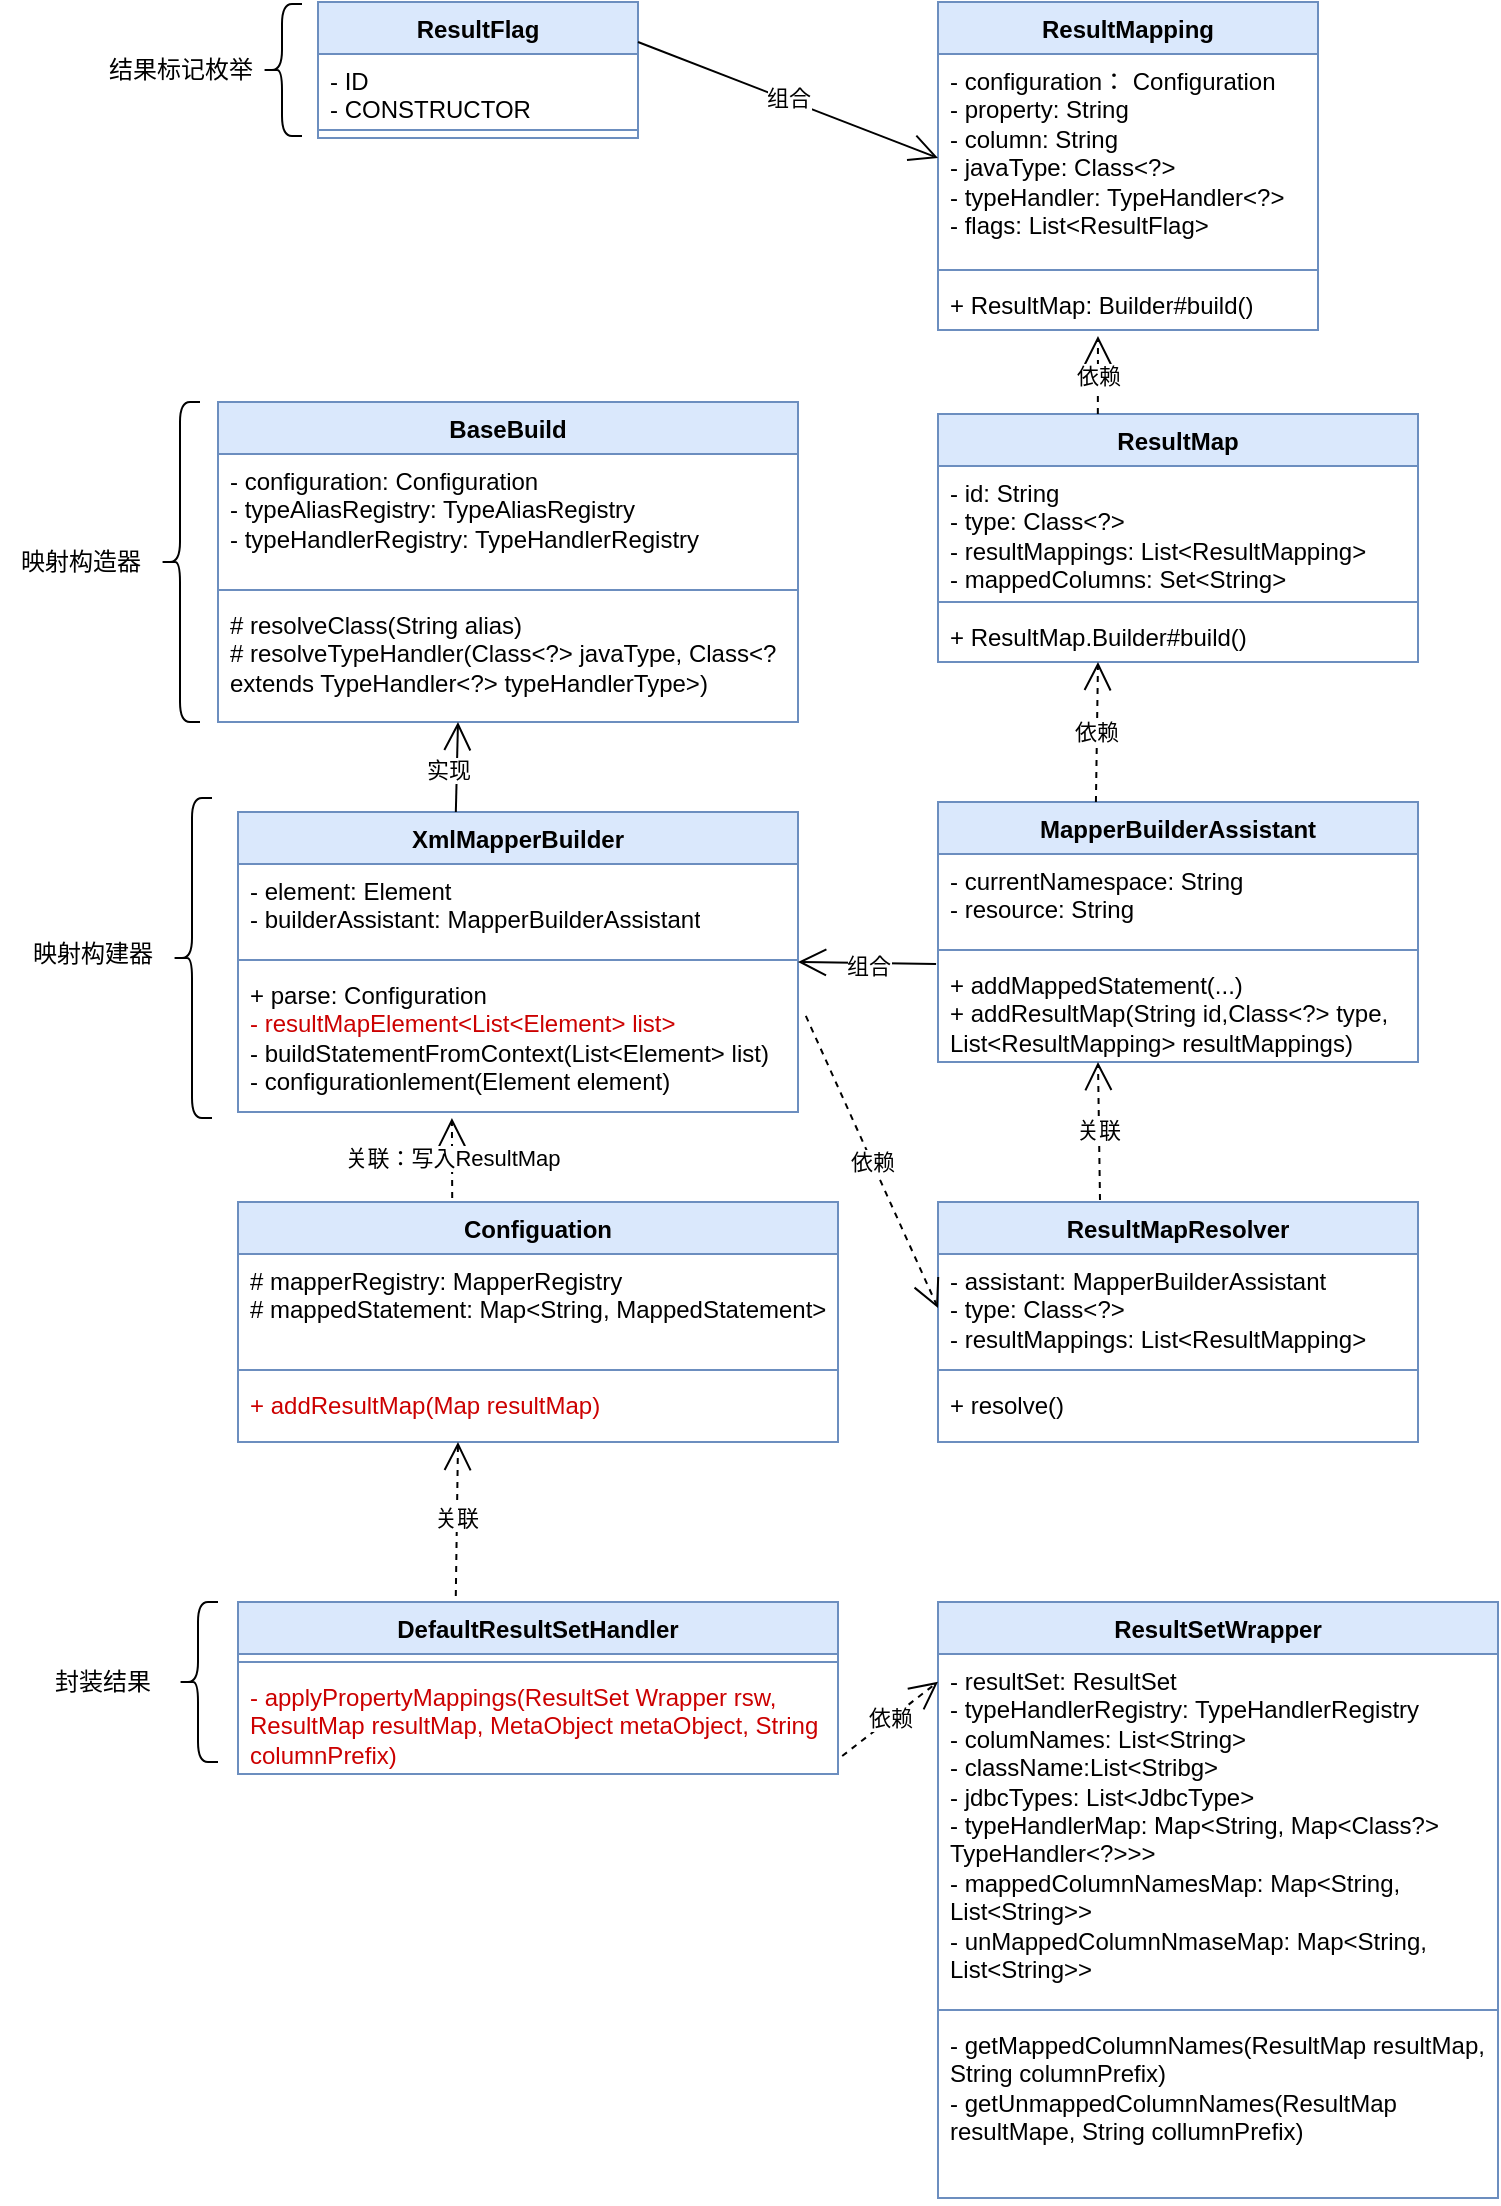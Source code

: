 <mxfile version="21.7.5" type="github">
  <diagram name="第 1 页" id="VKKXL5Xw878F552quRVA">
    <mxGraphModel dx="2261" dy="758" grid="1" gridSize="10" guides="1" tooltips="1" connect="1" arrows="1" fold="1" page="1" pageScale="1" pageWidth="827" pageHeight="1169" math="0" shadow="0">
      <root>
        <mxCell id="0" />
        <mxCell id="1" parent="0" />
        <mxCell id="oHe5jLUK7dlvXsf7zW55-1" value="ResultFlag" style="swimlane;fontStyle=1;align=center;verticalAlign=top;childLayout=stackLayout;horizontal=1;startSize=26;horizontalStack=0;resizeParent=1;resizeParentMax=0;resizeLast=0;collapsible=1;marginBottom=0;whiteSpace=wrap;html=1;fillColor=#dae8fc;strokeColor=#6c8ebf;" vertex="1" parent="1">
          <mxGeometry x="90" y="40" width="160" height="68" as="geometry" />
        </mxCell>
        <mxCell id="oHe5jLUK7dlvXsf7zW55-2" value="- ID&lt;br&gt;- CONSTRUCTOR" style="text;strokeColor=none;fillColor=none;align=left;verticalAlign=top;spacingLeft=4;spacingRight=4;overflow=hidden;rotatable=0;points=[[0,0.5],[1,0.5]];portConstraint=eastwest;whiteSpace=wrap;html=1;" vertex="1" parent="oHe5jLUK7dlvXsf7zW55-1">
          <mxGeometry y="26" width="160" height="34" as="geometry" />
        </mxCell>
        <mxCell id="oHe5jLUK7dlvXsf7zW55-3" value="" style="line;strokeWidth=1;fillColor=none;align=left;verticalAlign=middle;spacingTop=-1;spacingLeft=3;spacingRight=3;rotatable=0;labelPosition=right;points=[];portConstraint=eastwest;strokeColor=inherit;" vertex="1" parent="oHe5jLUK7dlvXsf7zW55-1">
          <mxGeometry y="60" width="160" height="8" as="geometry" />
        </mxCell>
        <mxCell id="oHe5jLUK7dlvXsf7zW55-5" value="ResultMapping" style="swimlane;fontStyle=1;align=center;verticalAlign=top;childLayout=stackLayout;horizontal=1;startSize=26;horizontalStack=0;resizeParent=1;resizeParentMax=0;resizeLast=0;collapsible=1;marginBottom=0;whiteSpace=wrap;html=1;fillColor=#dae8fc;strokeColor=#6c8ebf;" vertex="1" parent="1">
          <mxGeometry x="400" y="40" width="190" height="164" as="geometry" />
        </mxCell>
        <mxCell id="oHe5jLUK7dlvXsf7zW55-6" value="- configuration： Configuration&lt;br&gt;- property: String&lt;br&gt;- column: String&lt;br&gt;- javaType: Class&amp;lt;?&amp;gt;&lt;br&gt;- typeHandler: TypeHandler&amp;lt;?&amp;gt;&lt;br&gt;- flags: List&amp;lt;ResultFlag&amp;gt;" style="text;strokeColor=none;fillColor=none;align=left;verticalAlign=top;spacingLeft=4;spacingRight=4;overflow=hidden;rotatable=0;points=[[0,0.5],[1,0.5]];portConstraint=eastwest;whiteSpace=wrap;html=1;" vertex="1" parent="oHe5jLUK7dlvXsf7zW55-5">
          <mxGeometry y="26" width="190" height="104" as="geometry" />
        </mxCell>
        <mxCell id="oHe5jLUK7dlvXsf7zW55-7" value="" style="line;strokeWidth=1;fillColor=none;align=left;verticalAlign=middle;spacingTop=-1;spacingLeft=3;spacingRight=3;rotatable=0;labelPosition=right;points=[];portConstraint=eastwest;strokeColor=inherit;" vertex="1" parent="oHe5jLUK7dlvXsf7zW55-5">
          <mxGeometry y="130" width="190" height="8" as="geometry" />
        </mxCell>
        <mxCell id="oHe5jLUK7dlvXsf7zW55-8" value="+ ResultMap: Builder#build()" style="text;strokeColor=none;fillColor=none;align=left;verticalAlign=top;spacingLeft=4;spacingRight=4;overflow=hidden;rotatable=0;points=[[0,0.5],[1,0.5]];portConstraint=eastwest;whiteSpace=wrap;html=1;" vertex="1" parent="oHe5jLUK7dlvXsf7zW55-5">
          <mxGeometry y="138" width="190" height="26" as="geometry" />
        </mxCell>
        <mxCell id="oHe5jLUK7dlvXsf7zW55-9" value="ResultMap" style="swimlane;fontStyle=1;align=center;verticalAlign=top;childLayout=stackLayout;horizontal=1;startSize=26;horizontalStack=0;resizeParent=1;resizeParentMax=0;resizeLast=0;collapsible=1;marginBottom=0;whiteSpace=wrap;html=1;fillColor=#dae8fc;strokeColor=#6c8ebf;" vertex="1" parent="1">
          <mxGeometry x="400" y="246" width="240" height="124" as="geometry" />
        </mxCell>
        <mxCell id="oHe5jLUK7dlvXsf7zW55-10" value="- id: String&lt;br&gt;- type: Class&amp;lt;?&amp;gt;&lt;br&gt;- resultMappings: List&amp;lt;ResultMapping&amp;gt;&lt;br&gt;- mappedColumns: Set&amp;lt;String&amp;gt;" style="text;strokeColor=none;fillColor=none;align=left;verticalAlign=top;spacingLeft=4;spacingRight=4;overflow=hidden;rotatable=0;points=[[0,0.5],[1,0.5]];portConstraint=eastwest;whiteSpace=wrap;html=1;" vertex="1" parent="oHe5jLUK7dlvXsf7zW55-9">
          <mxGeometry y="26" width="240" height="64" as="geometry" />
        </mxCell>
        <mxCell id="oHe5jLUK7dlvXsf7zW55-11" value="" style="line;strokeWidth=1;fillColor=none;align=left;verticalAlign=middle;spacingTop=-1;spacingLeft=3;spacingRight=3;rotatable=0;labelPosition=right;points=[];portConstraint=eastwest;strokeColor=inherit;" vertex="1" parent="oHe5jLUK7dlvXsf7zW55-9">
          <mxGeometry y="90" width="240" height="8" as="geometry" />
        </mxCell>
        <mxCell id="oHe5jLUK7dlvXsf7zW55-12" value="+ ResultMap.Builder#build()" style="text;strokeColor=none;fillColor=none;align=left;verticalAlign=top;spacingLeft=4;spacingRight=4;overflow=hidden;rotatable=0;points=[[0,0.5],[1,0.5]];portConstraint=eastwest;whiteSpace=wrap;html=1;" vertex="1" parent="oHe5jLUK7dlvXsf7zW55-9">
          <mxGeometry y="98" width="240" height="26" as="geometry" />
        </mxCell>
        <mxCell id="oHe5jLUK7dlvXsf7zW55-13" value="BaseBuild" style="swimlane;fontStyle=1;align=center;verticalAlign=top;childLayout=stackLayout;horizontal=1;startSize=26;horizontalStack=0;resizeParent=1;resizeParentMax=0;resizeLast=0;collapsible=1;marginBottom=0;whiteSpace=wrap;html=1;fillColor=#dae8fc;strokeColor=#6c8ebf;" vertex="1" parent="1">
          <mxGeometry x="40" y="240" width="290" height="160" as="geometry" />
        </mxCell>
        <mxCell id="oHe5jLUK7dlvXsf7zW55-14" value="- configuration: Configuration&lt;br&gt;- typeAliasRegistry: TypeAliasRegistry&lt;br&gt;- typeHandlerRegistry: TypeHandlerRegistry" style="text;strokeColor=none;fillColor=none;align=left;verticalAlign=top;spacingLeft=4;spacingRight=4;overflow=hidden;rotatable=0;points=[[0,0.5],[1,0.5]];portConstraint=eastwest;whiteSpace=wrap;html=1;" vertex="1" parent="oHe5jLUK7dlvXsf7zW55-13">
          <mxGeometry y="26" width="290" height="64" as="geometry" />
        </mxCell>
        <mxCell id="oHe5jLUK7dlvXsf7zW55-15" value="" style="line;strokeWidth=1;fillColor=none;align=left;verticalAlign=middle;spacingTop=-1;spacingLeft=3;spacingRight=3;rotatable=0;labelPosition=right;points=[];portConstraint=eastwest;strokeColor=inherit;" vertex="1" parent="oHe5jLUK7dlvXsf7zW55-13">
          <mxGeometry y="90" width="290" height="8" as="geometry" />
        </mxCell>
        <mxCell id="oHe5jLUK7dlvXsf7zW55-16" value="# resolveClass(String alias)&lt;br&gt;# resolveTypeHandler(Class&amp;lt;?&amp;gt; javaType, Class&amp;lt;? extends TypeHandler&amp;lt;?&amp;gt; typeHandlerType&amp;gt;)" style="text;strokeColor=none;fillColor=none;align=left;verticalAlign=top;spacingLeft=4;spacingRight=4;overflow=hidden;rotatable=0;points=[[0,0.5],[1,0.5]];portConstraint=eastwest;whiteSpace=wrap;html=1;" vertex="1" parent="oHe5jLUK7dlvXsf7zW55-13">
          <mxGeometry y="98" width="290" height="62" as="geometry" />
        </mxCell>
        <mxCell id="oHe5jLUK7dlvXsf7zW55-25" value="MapperBuilderAssistant" style="swimlane;fontStyle=1;align=center;verticalAlign=top;childLayout=stackLayout;horizontal=1;startSize=26;horizontalStack=0;resizeParent=1;resizeParentMax=0;resizeLast=0;collapsible=1;marginBottom=0;whiteSpace=wrap;html=1;fillColor=#dae8fc;strokeColor=#6c8ebf;" vertex="1" parent="1">
          <mxGeometry x="400" y="440" width="240" height="130" as="geometry" />
        </mxCell>
        <mxCell id="oHe5jLUK7dlvXsf7zW55-26" value="- currentNamespace: String&lt;br&gt;- resource: String" style="text;strokeColor=none;fillColor=none;align=left;verticalAlign=top;spacingLeft=4;spacingRight=4;overflow=hidden;rotatable=0;points=[[0,0.5],[1,0.5]];portConstraint=eastwest;whiteSpace=wrap;html=1;" vertex="1" parent="oHe5jLUK7dlvXsf7zW55-25">
          <mxGeometry y="26" width="240" height="44" as="geometry" />
        </mxCell>
        <mxCell id="oHe5jLUK7dlvXsf7zW55-27" value="" style="line;strokeWidth=1;fillColor=none;align=left;verticalAlign=middle;spacingTop=-1;spacingLeft=3;spacingRight=3;rotatable=0;labelPosition=right;points=[];portConstraint=eastwest;strokeColor=inherit;" vertex="1" parent="oHe5jLUK7dlvXsf7zW55-25">
          <mxGeometry y="70" width="240" height="8" as="geometry" />
        </mxCell>
        <mxCell id="oHe5jLUK7dlvXsf7zW55-28" value="+ addMappedStatement(...)&lt;br&gt;+ addResultMap(String id,Class&amp;lt;?&amp;gt; type, List&amp;lt;ResultMapping&amp;gt; resultMappings)" style="text;strokeColor=none;fillColor=none;align=left;verticalAlign=top;spacingLeft=4;spacingRight=4;overflow=hidden;rotatable=0;points=[[0,0.5],[1,0.5]];portConstraint=eastwest;whiteSpace=wrap;html=1;" vertex="1" parent="oHe5jLUK7dlvXsf7zW55-25">
          <mxGeometry y="78" width="240" height="52" as="geometry" />
        </mxCell>
        <mxCell id="oHe5jLUK7dlvXsf7zW55-29" value="XmlMapperBuilder" style="swimlane;fontStyle=1;align=center;verticalAlign=top;childLayout=stackLayout;horizontal=1;startSize=26;horizontalStack=0;resizeParent=1;resizeParentMax=0;resizeLast=0;collapsible=1;marginBottom=0;whiteSpace=wrap;html=1;fillColor=#dae8fc;strokeColor=#6c8ebf;" vertex="1" parent="1">
          <mxGeometry x="50" y="445" width="280" height="150" as="geometry" />
        </mxCell>
        <mxCell id="oHe5jLUK7dlvXsf7zW55-30" value="- element: Element&lt;br&gt;- builderAssistant: MapperBuilderAssistant" style="text;strokeColor=none;fillColor=none;align=left;verticalAlign=top;spacingLeft=4;spacingRight=4;overflow=hidden;rotatable=0;points=[[0,0.5],[1,0.5]];portConstraint=eastwest;whiteSpace=wrap;html=1;" vertex="1" parent="oHe5jLUK7dlvXsf7zW55-29">
          <mxGeometry y="26" width="280" height="44" as="geometry" />
        </mxCell>
        <mxCell id="oHe5jLUK7dlvXsf7zW55-31" value="" style="line;strokeWidth=1;fillColor=none;align=left;verticalAlign=middle;spacingTop=-1;spacingLeft=3;spacingRight=3;rotatable=0;labelPosition=right;points=[];portConstraint=eastwest;strokeColor=inherit;" vertex="1" parent="oHe5jLUK7dlvXsf7zW55-29">
          <mxGeometry y="70" width="280" height="8" as="geometry" />
        </mxCell>
        <mxCell id="oHe5jLUK7dlvXsf7zW55-32" value="+ parse: Configuration&lt;br&gt;&lt;font color=&quot;#cc0000&quot;&gt;- resultMapElement&amp;lt;List&amp;lt;Element&amp;gt; list&amp;gt;&lt;/font&gt;&lt;br&gt;- buildStatementFromContext(List&amp;lt;Element&amp;gt; list)&lt;br&gt;- configurationlement(Element element)" style="text;strokeColor=none;fillColor=none;align=left;verticalAlign=top;spacingLeft=4;spacingRight=4;overflow=hidden;rotatable=0;points=[[0,0.5],[1,0.5]];portConstraint=eastwest;whiteSpace=wrap;html=1;" vertex="1" parent="oHe5jLUK7dlvXsf7zW55-29">
          <mxGeometry y="78" width="280" height="72" as="geometry" />
        </mxCell>
        <mxCell id="oHe5jLUK7dlvXsf7zW55-38" value="ResultMapResolver" style="swimlane;fontStyle=1;align=center;verticalAlign=top;childLayout=stackLayout;horizontal=1;startSize=26;horizontalStack=0;resizeParent=1;resizeParentMax=0;resizeLast=0;collapsible=1;marginBottom=0;whiteSpace=wrap;html=1;fillColor=#dae8fc;strokeColor=#6c8ebf;" vertex="1" parent="1">
          <mxGeometry x="400" y="640" width="240" height="120" as="geometry" />
        </mxCell>
        <mxCell id="oHe5jLUK7dlvXsf7zW55-39" value="- assistant: MapperBuilderAssistant&lt;br&gt;- type: Class&amp;lt;?&amp;gt;&lt;br&gt;- resultMappings: List&amp;lt;ResultMapping&amp;gt;" style="text;strokeColor=none;fillColor=none;align=left;verticalAlign=top;spacingLeft=4;spacingRight=4;overflow=hidden;rotatable=0;points=[[0,0.5],[1,0.5]];portConstraint=eastwest;whiteSpace=wrap;html=1;" vertex="1" parent="oHe5jLUK7dlvXsf7zW55-38">
          <mxGeometry y="26" width="240" height="54" as="geometry" />
        </mxCell>
        <mxCell id="oHe5jLUK7dlvXsf7zW55-40" value="" style="line;strokeWidth=1;fillColor=none;align=left;verticalAlign=middle;spacingTop=-1;spacingLeft=3;spacingRight=3;rotatable=0;labelPosition=right;points=[];portConstraint=eastwest;strokeColor=inherit;" vertex="1" parent="oHe5jLUK7dlvXsf7zW55-38">
          <mxGeometry y="80" width="240" height="8" as="geometry" />
        </mxCell>
        <mxCell id="oHe5jLUK7dlvXsf7zW55-41" value="+ resolve()" style="text;strokeColor=none;fillColor=none;align=left;verticalAlign=top;spacingLeft=4;spacingRight=4;overflow=hidden;rotatable=0;points=[[0,0.5],[1,0.5]];portConstraint=eastwest;whiteSpace=wrap;html=1;" vertex="1" parent="oHe5jLUK7dlvXsf7zW55-38">
          <mxGeometry y="88" width="240" height="32" as="geometry" />
        </mxCell>
        <mxCell id="oHe5jLUK7dlvXsf7zW55-42" value="Configuation" style="swimlane;fontStyle=1;align=center;verticalAlign=top;childLayout=stackLayout;horizontal=1;startSize=26;horizontalStack=0;resizeParent=1;resizeParentMax=0;resizeLast=0;collapsible=1;marginBottom=0;whiteSpace=wrap;html=1;fillColor=#dae8fc;strokeColor=#6c8ebf;" vertex="1" parent="1">
          <mxGeometry x="50" y="640" width="300" height="120" as="geometry" />
        </mxCell>
        <mxCell id="oHe5jLUK7dlvXsf7zW55-43" value="# mapperRegistry: MapperRegistry&lt;br&gt;# mappedStatement: Map&amp;lt;String, MappedStatement&amp;gt;" style="text;strokeColor=none;fillColor=none;align=left;verticalAlign=top;spacingLeft=4;spacingRight=4;overflow=hidden;rotatable=0;points=[[0,0.5],[1,0.5]];portConstraint=eastwest;whiteSpace=wrap;html=1;" vertex="1" parent="oHe5jLUK7dlvXsf7zW55-42">
          <mxGeometry y="26" width="300" height="54" as="geometry" />
        </mxCell>
        <mxCell id="oHe5jLUK7dlvXsf7zW55-44" value="" style="line;strokeWidth=1;fillColor=none;align=left;verticalAlign=middle;spacingTop=-1;spacingLeft=3;spacingRight=3;rotatable=0;labelPosition=right;points=[];portConstraint=eastwest;strokeColor=inherit;" vertex="1" parent="oHe5jLUK7dlvXsf7zW55-42">
          <mxGeometry y="80" width="300" height="8" as="geometry" />
        </mxCell>
        <mxCell id="oHe5jLUK7dlvXsf7zW55-45" value="&lt;font color=&quot;#cc0000&quot;&gt;+ addResultMap(Map resultMap)&lt;/font&gt;" style="text;strokeColor=none;fillColor=none;align=left;verticalAlign=top;spacingLeft=4;spacingRight=4;overflow=hidden;rotatable=0;points=[[0,0.5],[1,0.5]];portConstraint=eastwest;whiteSpace=wrap;html=1;" vertex="1" parent="oHe5jLUK7dlvXsf7zW55-42">
          <mxGeometry y="88" width="300" height="32" as="geometry" />
        </mxCell>
        <mxCell id="oHe5jLUK7dlvXsf7zW55-46" value="ResultSetWrapper" style="swimlane;fontStyle=1;align=center;verticalAlign=top;childLayout=stackLayout;horizontal=1;startSize=26;horizontalStack=0;resizeParent=1;resizeParentMax=0;resizeLast=0;collapsible=1;marginBottom=0;whiteSpace=wrap;html=1;fillColor=#dae8fc;strokeColor=#6c8ebf;" vertex="1" parent="1">
          <mxGeometry x="400" y="840" width="280" height="298" as="geometry" />
        </mxCell>
        <mxCell id="oHe5jLUK7dlvXsf7zW55-47" value="- resultSet: ResultSet&lt;br&gt;- typeHandlerRegistry: TypeHandlerRegistry&lt;br&gt;- columNames: List&amp;lt;String&amp;gt;&lt;br&gt;- className:List&amp;lt;Stribg&amp;gt;&lt;br&gt;- jdbcTypes: List&amp;lt;JdbcType&amp;gt;&lt;br&gt;- typeHandlerMap: Map&amp;lt;String, Map&amp;lt;Class?&amp;gt; TypeHandler&amp;lt;?&amp;gt;&amp;gt;&amp;gt;&lt;br&gt;- mappedColumnNamesMap: Map&amp;lt;String, List&amp;lt;String&amp;gt;&amp;gt;&lt;br&gt;- unMappedColumnNmaseMap: Map&amp;lt;String, List&amp;lt;String&amp;gt;&amp;gt;" style="text;strokeColor=none;fillColor=none;align=left;verticalAlign=top;spacingLeft=4;spacingRight=4;overflow=hidden;rotatable=0;points=[[0,0.5],[1,0.5]];portConstraint=eastwest;whiteSpace=wrap;html=1;" vertex="1" parent="oHe5jLUK7dlvXsf7zW55-46">
          <mxGeometry y="26" width="280" height="174" as="geometry" />
        </mxCell>
        <mxCell id="oHe5jLUK7dlvXsf7zW55-48" value="" style="line;strokeWidth=1;fillColor=none;align=left;verticalAlign=middle;spacingTop=-1;spacingLeft=3;spacingRight=3;rotatable=0;labelPosition=right;points=[];portConstraint=eastwest;strokeColor=inherit;" vertex="1" parent="oHe5jLUK7dlvXsf7zW55-46">
          <mxGeometry y="200" width="280" height="8" as="geometry" />
        </mxCell>
        <mxCell id="oHe5jLUK7dlvXsf7zW55-49" value="- getMappedColumnNames(ResultMap resultMap, String columnPrefix)&lt;br&gt;- getUnmappedColumnNames(ResultMap resultMape, String collumnPrefix)" style="text;strokeColor=none;fillColor=none;align=left;verticalAlign=top;spacingLeft=4;spacingRight=4;overflow=hidden;rotatable=0;points=[[0,0.5],[1,0.5]];portConstraint=eastwest;whiteSpace=wrap;html=1;" vertex="1" parent="oHe5jLUK7dlvXsf7zW55-46">
          <mxGeometry y="208" width="280" height="90" as="geometry" />
        </mxCell>
        <mxCell id="oHe5jLUK7dlvXsf7zW55-55" value="DefaultResultSetHandler" style="swimlane;fontStyle=1;align=center;verticalAlign=top;childLayout=stackLayout;horizontal=1;startSize=26;horizontalStack=0;resizeParent=1;resizeParentMax=0;resizeLast=0;collapsible=1;marginBottom=0;whiteSpace=wrap;html=1;fillColor=#dae8fc;strokeColor=#6c8ebf;" vertex="1" parent="1">
          <mxGeometry x="50" y="840" width="300" height="86" as="geometry" />
        </mxCell>
        <mxCell id="oHe5jLUK7dlvXsf7zW55-57" value="" style="line;strokeWidth=1;fillColor=none;align=left;verticalAlign=middle;spacingTop=-1;spacingLeft=3;spacingRight=3;rotatable=0;labelPosition=right;points=[];portConstraint=eastwest;strokeColor=inherit;" vertex="1" parent="oHe5jLUK7dlvXsf7zW55-55">
          <mxGeometry y="26" width="300" height="8" as="geometry" />
        </mxCell>
        <mxCell id="oHe5jLUK7dlvXsf7zW55-58" value="&lt;font color=&quot;#cc0000&quot;&gt;- applyPropertyMappings(ResultSet Wrapper rsw, ResultMap resultMap, MetaObject metaObject, String columnPrefix)&lt;/font&gt;" style="text;strokeColor=none;fillColor=none;align=left;verticalAlign=top;spacingLeft=4;spacingRight=4;overflow=hidden;rotatable=0;points=[[0,0.5],[1,0.5]];portConstraint=eastwest;whiteSpace=wrap;html=1;" vertex="1" parent="oHe5jLUK7dlvXsf7zW55-55">
          <mxGeometry y="34" width="300" height="52" as="geometry" />
        </mxCell>
        <mxCell id="oHe5jLUK7dlvXsf7zW55-59" value="" style="shape=curlyBracket;whiteSpace=wrap;html=1;rounded=1;labelPosition=left;verticalLabelPosition=middle;align=right;verticalAlign=middle;" vertex="1" parent="1">
          <mxGeometry x="62" y="41" width="20" height="66" as="geometry" />
        </mxCell>
        <mxCell id="oHe5jLUK7dlvXsf7zW55-60" value="" style="shape=curlyBracket;whiteSpace=wrap;html=1;rounded=1;labelPosition=left;verticalLabelPosition=middle;align=right;verticalAlign=middle;" vertex="1" parent="1">
          <mxGeometry x="11" y="240" width="20" height="160" as="geometry" />
        </mxCell>
        <mxCell id="oHe5jLUK7dlvXsf7zW55-61" value="" style="shape=curlyBracket;whiteSpace=wrap;html=1;rounded=1;labelPosition=left;verticalLabelPosition=middle;align=right;verticalAlign=middle;" vertex="1" parent="1">
          <mxGeometry x="17" y="438" width="20" height="160" as="geometry" />
        </mxCell>
        <mxCell id="oHe5jLUK7dlvXsf7zW55-63" value="" style="shape=curlyBracket;whiteSpace=wrap;html=1;rounded=1;labelPosition=left;verticalLabelPosition=middle;align=right;verticalAlign=middle;" vertex="1" parent="1">
          <mxGeometry x="20" y="840" width="20" height="80" as="geometry" />
        </mxCell>
        <mxCell id="oHe5jLUK7dlvXsf7zW55-64" value="结果标记枚举" style="text;html=1;align=center;verticalAlign=middle;resizable=0;points=[];autosize=1;strokeColor=none;fillColor=none;" vertex="1" parent="1">
          <mxGeometry x="-29" y="59" width="100" height="30" as="geometry" />
        </mxCell>
        <mxCell id="oHe5jLUK7dlvXsf7zW55-65" value="映射构造器" style="text;html=1;align=center;verticalAlign=middle;resizable=0;points=[];autosize=1;strokeColor=none;fillColor=none;" vertex="1" parent="1">
          <mxGeometry x="-69" y="305" width="80" height="30" as="geometry" />
        </mxCell>
        <mxCell id="oHe5jLUK7dlvXsf7zW55-66" value="映射构建器" style="text;html=1;align=center;verticalAlign=middle;resizable=0;points=[];autosize=1;strokeColor=none;fillColor=none;" vertex="1" parent="1">
          <mxGeometry x="-63" y="501" width="80" height="30" as="geometry" />
        </mxCell>
        <mxCell id="oHe5jLUK7dlvXsf7zW55-67" value="封装结果" style="text;html=1;align=center;verticalAlign=middle;resizable=0;points=[];autosize=1;strokeColor=none;fillColor=none;" vertex="1" parent="1">
          <mxGeometry x="-53" y="865" width="70" height="30" as="geometry" />
        </mxCell>
        <mxCell id="oHe5jLUK7dlvXsf7zW55-73" value="" style="endArrow=open;endFill=1;endSize=12;html=1;rounded=0;entryX=0;entryY=0.5;entryDx=0;entryDy=0;" edge="1" parent="1" target="oHe5jLUK7dlvXsf7zW55-6">
          <mxGeometry width="160" relative="1" as="geometry">
            <mxPoint x="250" y="60" as="sourcePoint" />
            <mxPoint x="410" y="60" as="targetPoint" />
          </mxGeometry>
        </mxCell>
        <mxCell id="oHe5jLUK7dlvXsf7zW55-74" value="组合" style="edgeLabel;html=1;align=center;verticalAlign=middle;resizable=0;points=[];" vertex="1" connectable="0" parent="oHe5jLUK7dlvXsf7zW55-73">
          <mxGeometry x="-0.004" y="1" relative="1" as="geometry">
            <mxPoint as="offset" />
          </mxGeometry>
        </mxCell>
        <mxCell id="oHe5jLUK7dlvXsf7zW55-75" value="依赖" style="endArrow=open;endSize=12;dashed=1;html=1;rounded=0;entryX=0.421;entryY=1.115;entryDx=0;entryDy=0;entryPerimeter=0;exitX=0.333;exitY=0;exitDx=0;exitDy=0;exitPerimeter=0;" edge="1" parent="1" source="oHe5jLUK7dlvXsf7zW55-9" target="oHe5jLUK7dlvXsf7zW55-8">
          <mxGeometry width="160" relative="1" as="geometry">
            <mxPoint x="660" y="170" as="sourcePoint" />
            <mxPoint x="820" y="170" as="targetPoint" />
          </mxGeometry>
        </mxCell>
        <mxCell id="oHe5jLUK7dlvXsf7zW55-76" value="依赖" style="endArrow=open;endSize=12;dashed=1;html=1;rounded=0;exitX=1.014;exitY=0.333;exitDx=0;exitDy=0;exitPerimeter=0;entryX=0;entryY=0.5;entryDx=0;entryDy=0;" edge="1" parent="1" source="oHe5jLUK7dlvXsf7zW55-32" target="oHe5jLUK7dlvXsf7zW55-39">
          <mxGeometry width="160" relative="1" as="geometry">
            <mxPoint x="361.12" y="445.0" as="sourcePoint" />
            <mxPoint x="360" y="376.04" as="targetPoint" />
          </mxGeometry>
        </mxCell>
        <mxCell id="oHe5jLUK7dlvXsf7zW55-77" value="关联" style="endArrow=open;endSize=12;dashed=1;html=1;rounded=0;exitX=0.338;exitY=-0.008;exitDx=0;exitDy=0;exitPerimeter=0;" edge="1" parent="1">
          <mxGeometry x="0.014" width="160" relative="1" as="geometry">
            <mxPoint x="481" y="639" as="sourcePoint" />
            <mxPoint x="480" y="570" as="targetPoint" />
            <mxPoint as="offset" />
          </mxGeometry>
        </mxCell>
        <mxCell id="oHe5jLUK7dlvXsf7zW55-79" value="" style="endArrow=open;endFill=1;endSize=12;html=1;rounded=0;exitX=0.389;exitY=0;exitDx=0;exitDy=0;exitPerimeter=0;" edge="1" parent="1" source="oHe5jLUK7dlvXsf7zW55-29">
          <mxGeometry width="160" relative="1" as="geometry">
            <mxPoint x="160" y="440" as="sourcePoint" />
            <mxPoint x="160" y="400" as="targetPoint" />
          </mxGeometry>
        </mxCell>
        <mxCell id="oHe5jLUK7dlvXsf7zW55-80" value="实现" style="edgeLabel;html=1;align=center;verticalAlign=middle;resizable=0;points=[];" vertex="1" connectable="0" parent="oHe5jLUK7dlvXsf7zW55-79">
          <mxGeometry x="-0.072" y="5" relative="1" as="geometry">
            <mxPoint as="offset" />
          </mxGeometry>
        </mxCell>
        <mxCell id="oHe5jLUK7dlvXsf7zW55-82" value="关联：写入ResultMap" style="endArrow=open;endSize=12;dashed=1;html=1;rounded=0;entryX=0.382;entryY=1.042;entryDx=0;entryDy=0;entryPerimeter=0;exitX=0.357;exitY=-0.017;exitDx=0;exitDy=0;exitPerimeter=0;" edge="1" parent="1" source="oHe5jLUK7dlvXsf7zW55-42" target="oHe5jLUK7dlvXsf7zW55-32">
          <mxGeometry width="160" relative="1" as="geometry">
            <mxPoint x="-210" y="600" as="sourcePoint" />
            <mxPoint x="-50" y="600" as="targetPoint" />
          </mxGeometry>
        </mxCell>
        <mxCell id="oHe5jLUK7dlvXsf7zW55-83" value="" style="endArrow=open;endFill=1;endSize=12;html=1;rounded=0;entryX=1;entryY=-0.042;entryDx=0;entryDy=0;entryPerimeter=0;exitX=-0.004;exitY=0.058;exitDx=0;exitDy=0;exitPerimeter=0;" edge="1" parent="1" source="oHe5jLUK7dlvXsf7zW55-28" target="oHe5jLUK7dlvXsf7zW55-32">
          <mxGeometry width="160" relative="1" as="geometry">
            <mxPoint x="180" y="120" as="sourcePoint" />
            <mxPoint x="330" y="178" as="targetPoint" />
          </mxGeometry>
        </mxCell>
        <mxCell id="oHe5jLUK7dlvXsf7zW55-84" value="组合" style="edgeLabel;html=1;align=center;verticalAlign=middle;resizable=0;points=[];" vertex="1" connectable="0" parent="oHe5jLUK7dlvXsf7zW55-83">
          <mxGeometry x="-0.004" y="1" relative="1" as="geometry">
            <mxPoint as="offset" />
          </mxGeometry>
        </mxCell>
        <mxCell id="oHe5jLUK7dlvXsf7zW55-90" value="关联" style="endArrow=open;endSize=12;dashed=1;html=1;rounded=0;exitX=0.363;exitY=-0.035;exitDx=0;exitDy=0;exitPerimeter=0;" edge="1" parent="1" source="oHe5jLUK7dlvXsf7zW55-55">
          <mxGeometry x="0.014" width="160" relative="1" as="geometry">
            <mxPoint x="161" y="829" as="sourcePoint" />
            <mxPoint x="160" y="760" as="targetPoint" />
            <mxPoint as="offset" />
          </mxGeometry>
        </mxCell>
        <mxCell id="oHe5jLUK7dlvXsf7zW55-91" value="依赖" style="endArrow=open;endSize=12;dashed=1;html=1;rounded=0;exitX=1.007;exitY=0.827;exitDx=0;exitDy=0;exitPerimeter=0;entryX=0;entryY=0.08;entryDx=0;entryDy=0;entryPerimeter=0;" edge="1" parent="1" source="oHe5jLUK7dlvXsf7zW55-58" target="oHe5jLUK7dlvXsf7zW55-47">
          <mxGeometry width="160" relative="1" as="geometry">
            <mxPoint x="230.08" y="960.02" as="sourcePoint" />
            <mxPoint x="296.08" y="1106.02" as="targetPoint" />
          </mxGeometry>
        </mxCell>
        <mxCell id="oHe5jLUK7dlvXsf7zW55-92" value="依赖" style="endArrow=open;endSize=12;dashed=1;html=1;rounded=0;entryX=0.421;entryY=1.115;entryDx=0;entryDy=0;entryPerimeter=0;exitX=0.329;exitY=0;exitDx=0;exitDy=0;exitPerimeter=0;" edge="1" parent="1" source="oHe5jLUK7dlvXsf7zW55-25">
          <mxGeometry width="160" relative="1" as="geometry">
            <mxPoint x="480" y="409.01" as="sourcePoint" />
            <mxPoint x="480" y="370.01" as="targetPoint" />
          </mxGeometry>
        </mxCell>
      </root>
    </mxGraphModel>
  </diagram>
</mxfile>
